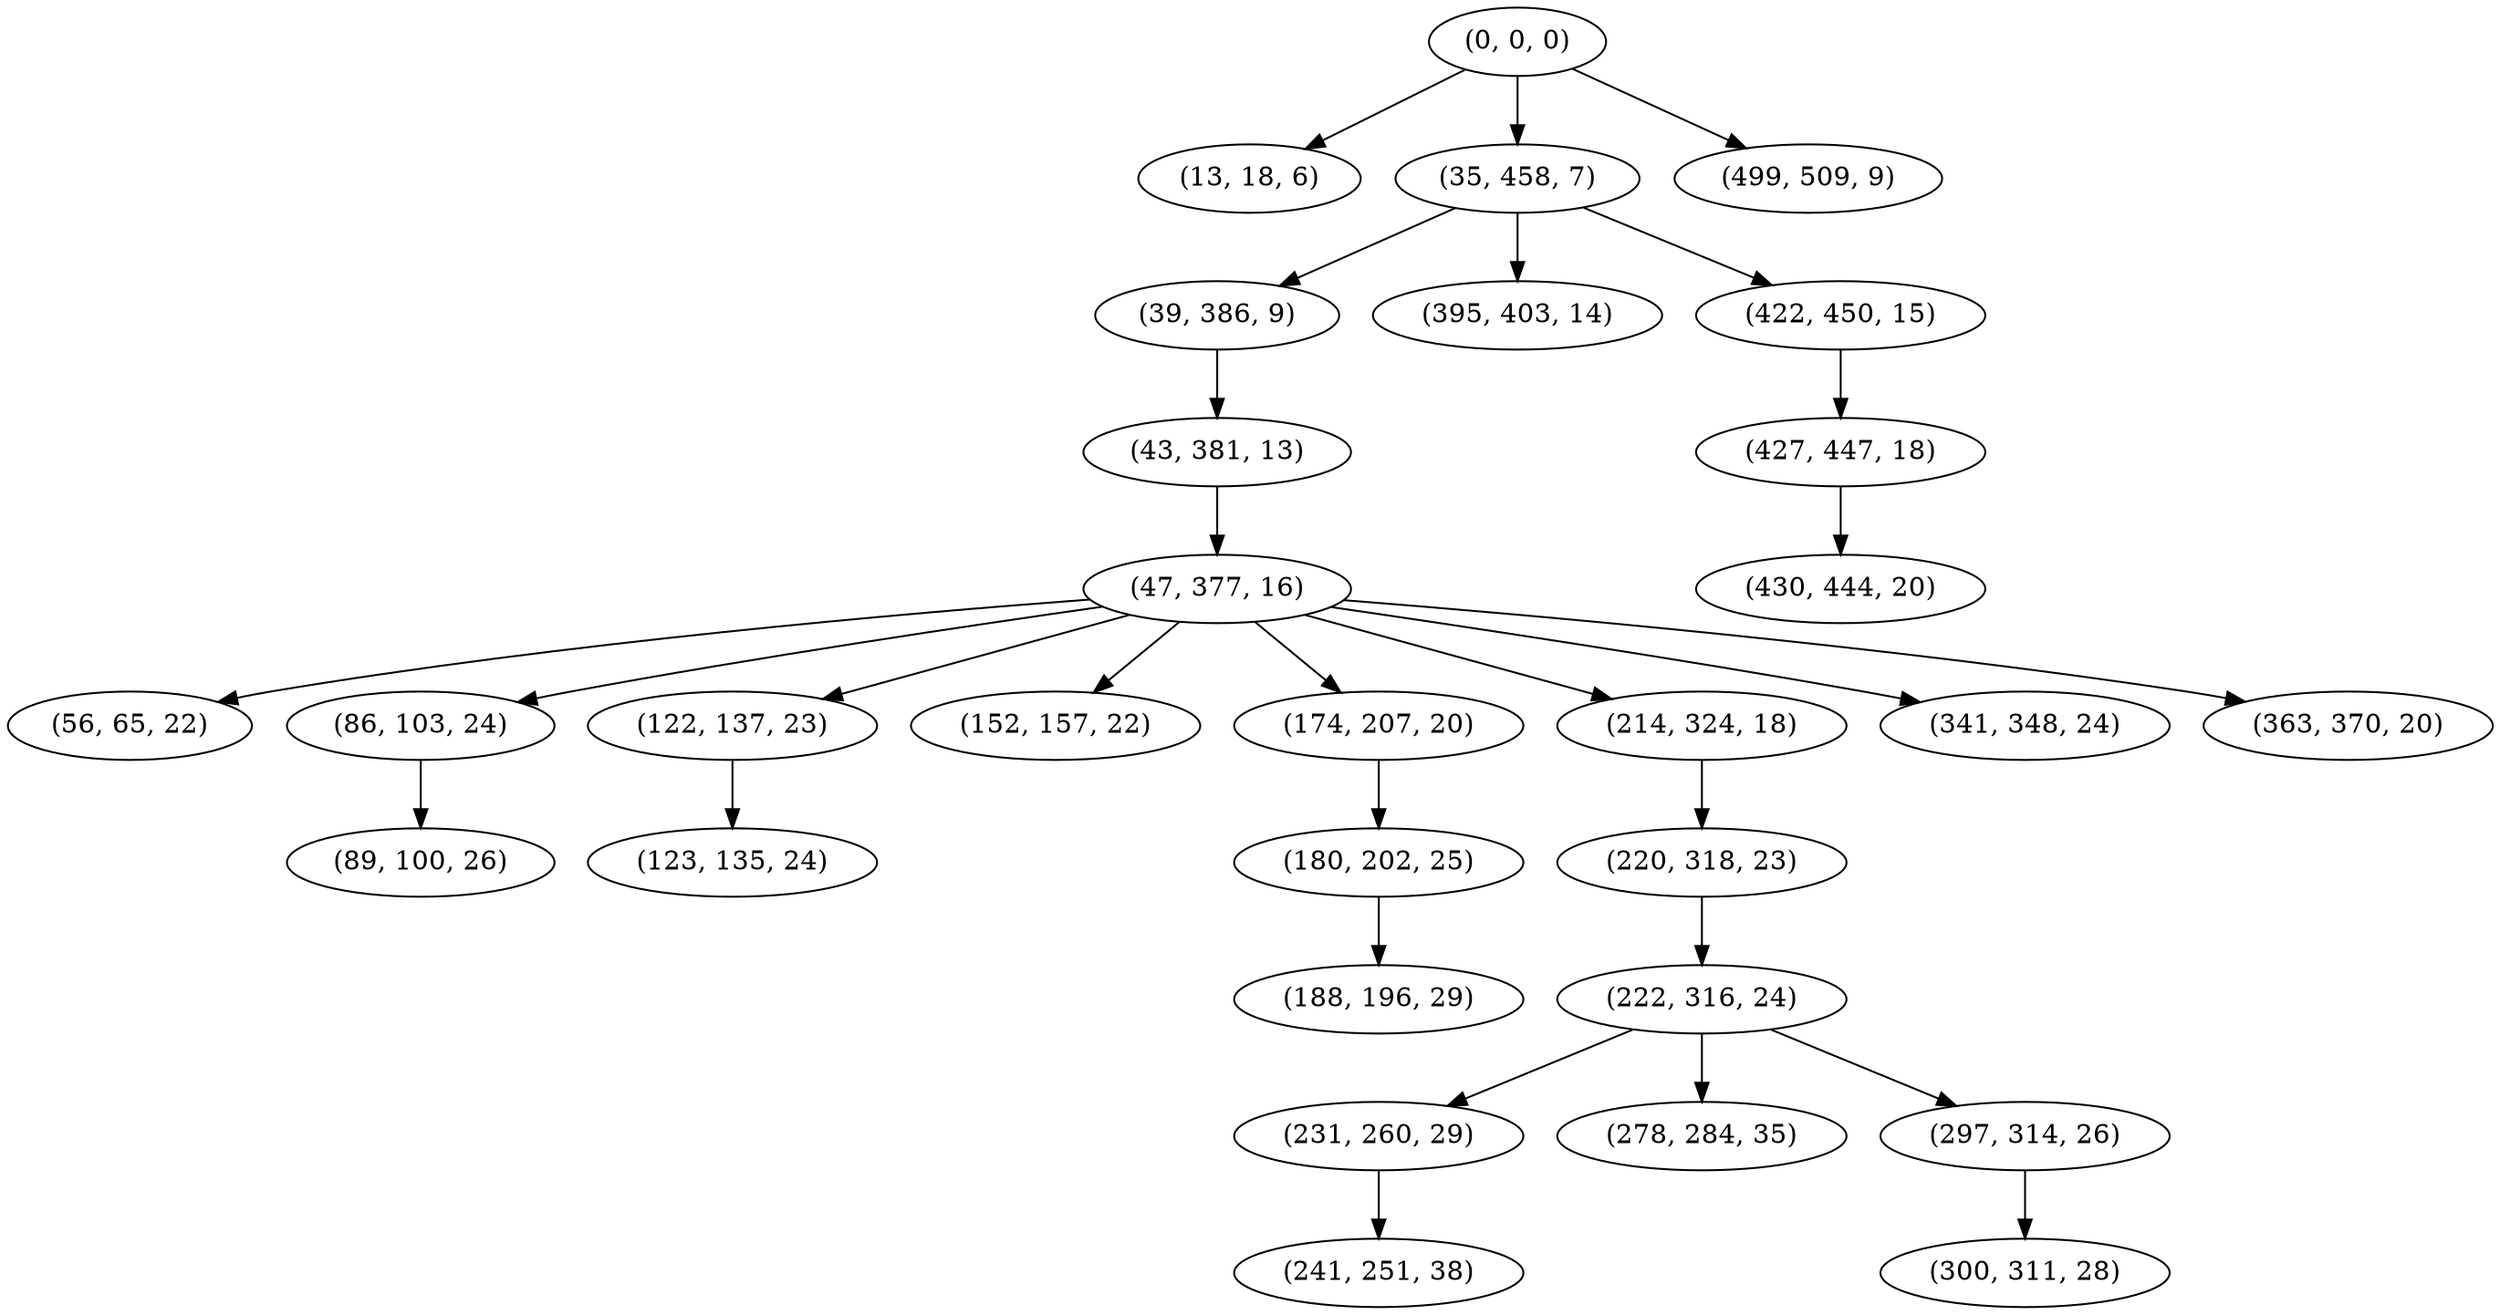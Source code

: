 digraph tree {
    "(0, 0, 0)";
    "(13, 18, 6)";
    "(35, 458, 7)";
    "(39, 386, 9)";
    "(43, 381, 13)";
    "(47, 377, 16)";
    "(56, 65, 22)";
    "(86, 103, 24)";
    "(89, 100, 26)";
    "(122, 137, 23)";
    "(123, 135, 24)";
    "(152, 157, 22)";
    "(174, 207, 20)";
    "(180, 202, 25)";
    "(188, 196, 29)";
    "(214, 324, 18)";
    "(220, 318, 23)";
    "(222, 316, 24)";
    "(231, 260, 29)";
    "(241, 251, 38)";
    "(278, 284, 35)";
    "(297, 314, 26)";
    "(300, 311, 28)";
    "(341, 348, 24)";
    "(363, 370, 20)";
    "(395, 403, 14)";
    "(422, 450, 15)";
    "(427, 447, 18)";
    "(430, 444, 20)";
    "(499, 509, 9)";
    "(0, 0, 0)" -> "(13, 18, 6)";
    "(0, 0, 0)" -> "(35, 458, 7)";
    "(0, 0, 0)" -> "(499, 509, 9)";
    "(35, 458, 7)" -> "(39, 386, 9)";
    "(35, 458, 7)" -> "(395, 403, 14)";
    "(35, 458, 7)" -> "(422, 450, 15)";
    "(39, 386, 9)" -> "(43, 381, 13)";
    "(43, 381, 13)" -> "(47, 377, 16)";
    "(47, 377, 16)" -> "(56, 65, 22)";
    "(47, 377, 16)" -> "(86, 103, 24)";
    "(47, 377, 16)" -> "(122, 137, 23)";
    "(47, 377, 16)" -> "(152, 157, 22)";
    "(47, 377, 16)" -> "(174, 207, 20)";
    "(47, 377, 16)" -> "(214, 324, 18)";
    "(47, 377, 16)" -> "(341, 348, 24)";
    "(47, 377, 16)" -> "(363, 370, 20)";
    "(86, 103, 24)" -> "(89, 100, 26)";
    "(122, 137, 23)" -> "(123, 135, 24)";
    "(174, 207, 20)" -> "(180, 202, 25)";
    "(180, 202, 25)" -> "(188, 196, 29)";
    "(214, 324, 18)" -> "(220, 318, 23)";
    "(220, 318, 23)" -> "(222, 316, 24)";
    "(222, 316, 24)" -> "(231, 260, 29)";
    "(222, 316, 24)" -> "(278, 284, 35)";
    "(222, 316, 24)" -> "(297, 314, 26)";
    "(231, 260, 29)" -> "(241, 251, 38)";
    "(297, 314, 26)" -> "(300, 311, 28)";
    "(422, 450, 15)" -> "(427, 447, 18)";
    "(427, 447, 18)" -> "(430, 444, 20)";
}
